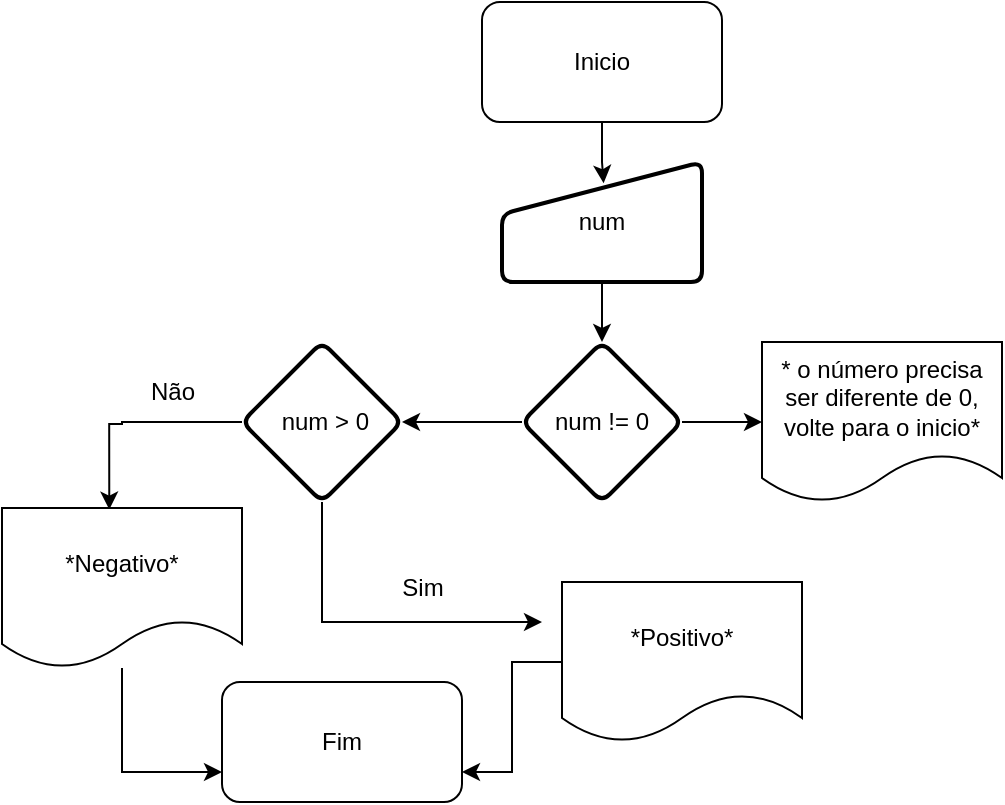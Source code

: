 <mxfile version="25.0.2">
  <diagram name="Página-1" id="qTdA-Vkch1A5TrW0gc-I">
    <mxGraphModel dx="1276" dy="614" grid="1" gridSize="10" guides="1" tooltips="1" connect="1" arrows="1" fold="1" page="1" pageScale="1" pageWidth="827" pageHeight="1169" math="0" shadow="0">
      <root>
        <mxCell id="0" />
        <mxCell id="1" parent="0" />
        <mxCell id="yJlPBFwwSx-vVAK7aMHo-2" style="edgeStyle=orthogonalEdgeStyle;rounded=0;orthogonalLoop=1;jettySize=auto;html=1;entryX=0.508;entryY=0.177;entryDx=0;entryDy=0;entryPerimeter=0;" edge="1" parent="1" source="yJlPBFwwSx-vVAK7aMHo-1" target="yJlPBFwwSx-vVAK7aMHo-3">
          <mxGeometry relative="1" as="geometry">
            <mxPoint x="380" y="130" as="targetPoint" />
          </mxGeometry>
        </mxCell>
        <mxCell id="yJlPBFwwSx-vVAK7aMHo-1" value="Inicio" style="rounded=1;whiteSpace=wrap;html=1;" vertex="1" parent="1">
          <mxGeometry x="320" y="10" width="120" height="60" as="geometry" />
        </mxCell>
        <mxCell id="yJlPBFwwSx-vVAK7aMHo-6" value="" style="edgeStyle=orthogonalEdgeStyle;rounded=0;orthogonalLoop=1;jettySize=auto;html=1;" edge="1" parent="1" source="yJlPBFwwSx-vVAK7aMHo-3" target="yJlPBFwwSx-vVAK7aMHo-5">
          <mxGeometry relative="1" as="geometry" />
        </mxCell>
        <mxCell id="yJlPBFwwSx-vVAK7aMHo-3" value="num" style="html=1;strokeWidth=2;shape=manualInput;whiteSpace=wrap;rounded=1;size=26;arcSize=11;" vertex="1" parent="1">
          <mxGeometry x="330" y="90" width="100" height="60" as="geometry" />
        </mxCell>
        <mxCell id="yJlPBFwwSx-vVAK7aMHo-9" value="" style="edgeStyle=orthogonalEdgeStyle;rounded=0;orthogonalLoop=1;jettySize=auto;html=1;" edge="1" parent="1" source="yJlPBFwwSx-vVAK7aMHo-5" target="yJlPBFwwSx-vVAK7aMHo-8">
          <mxGeometry relative="1" as="geometry" />
        </mxCell>
        <mxCell id="yJlPBFwwSx-vVAK7aMHo-19" style="edgeStyle=orthogonalEdgeStyle;rounded=0;orthogonalLoop=1;jettySize=auto;html=1;entryX=0;entryY=0.5;entryDx=0;entryDy=0;" edge="1" parent="1" source="yJlPBFwwSx-vVAK7aMHo-5" target="yJlPBFwwSx-vVAK7aMHo-18">
          <mxGeometry relative="1" as="geometry" />
        </mxCell>
        <mxCell id="yJlPBFwwSx-vVAK7aMHo-5" value="num != 0" style="rhombus;whiteSpace=wrap;html=1;strokeWidth=2;rounded=1;arcSize=11;" vertex="1" parent="1">
          <mxGeometry x="340" y="180" width="80" height="80" as="geometry" />
        </mxCell>
        <mxCell id="yJlPBFwwSx-vVAK7aMHo-15" style="edgeStyle=orthogonalEdgeStyle;rounded=0;orthogonalLoop=1;jettySize=auto;html=1;" edge="1" parent="1" source="yJlPBFwwSx-vVAK7aMHo-8">
          <mxGeometry relative="1" as="geometry">
            <mxPoint x="350" y="320" as="targetPoint" />
            <Array as="points">
              <mxPoint x="240" y="320" />
            </Array>
          </mxGeometry>
        </mxCell>
        <mxCell id="yJlPBFwwSx-vVAK7aMHo-22" style="edgeStyle=orthogonalEdgeStyle;rounded=0;orthogonalLoop=1;jettySize=auto;html=1;entryX=0.447;entryY=0.01;entryDx=0;entryDy=0;entryPerimeter=0;" edge="1" parent="1" source="yJlPBFwwSx-vVAK7aMHo-8" target="yJlPBFwwSx-vVAK7aMHo-16">
          <mxGeometry relative="1" as="geometry">
            <mxPoint x="130" y="220" as="targetPoint" />
            <Array as="points">
              <mxPoint x="140" y="220" />
              <mxPoint x="140" y="221" />
              <mxPoint x="134" y="221" />
            </Array>
          </mxGeometry>
        </mxCell>
        <mxCell id="yJlPBFwwSx-vVAK7aMHo-8" value="&amp;nbsp;num &amp;gt; 0" style="rhombus;whiteSpace=wrap;html=1;strokeWidth=2;rounded=1;arcSize=11;" vertex="1" parent="1">
          <mxGeometry x="200" y="180" width="80" height="80" as="geometry" />
        </mxCell>
        <mxCell id="yJlPBFwwSx-vVAK7aMHo-26" style="edgeStyle=orthogonalEdgeStyle;rounded=0;orthogonalLoop=1;jettySize=auto;html=1;entryX=0;entryY=0.75;entryDx=0;entryDy=0;" edge="1" parent="1" source="yJlPBFwwSx-vVAK7aMHo-16" target="yJlPBFwwSx-vVAK7aMHo-24">
          <mxGeometry relative="1" as="geometry" />
        </mxCell>
        <mxCell id="yJlPBFwwSx-vVAK7aMHo-16" value="*Negativo*" style="shape=document;whiteSpace=wrap;html=1;boundedLbl=1;" vertex="1" parent="1">
          <mxGeometry x="80" y="263" width="120" height="80" as="geometry" />
        </mxCell>
        <mxCell id="yJlPBFwwSx-vVAK7aMHo-25" style="edgeStyle=orthogonalEdgeStyle;rounded=0;orthogonalLoop=1;jettySize=auto;html=1;entryX=1;entryY=0.75;entryDx=0;entryDy=0;" edge="1" parent="1" source="yJlPBFwwSx-vVAK7aMHo-17" target="yJlPBFwwSx-vVAK7aMHo-24">
          <mxGeometry relative="1" as="geometry" />
        </mxCell>
        <mxCell id="yJlPBFwwSx-vVAK7aMHo-17" value="*Positivo*" style="shape=document;whiteSpace=wrap;html=1;boundedLbl=1;" vertex="1" parent="1">
          <mxGeometry x="360" y="300" width="120" height="80" as="geometry" />
        </mxCell>
        <mxCell id="yJlPBFwwSx-vVAK7aMHo-18" value="* o número precisa ser diferente de 0, volte para o inicio*" style="shape=document;whiteSpace=wrap;html=1;boundedLbl=1;" vertex="1" parent="1">
          <mxGeometry x="460" y="180" width="120" height="80" as="geometry" />
        </mxCell>
        <mxCell id="yJlPBFwwSx-vVAK7aMHo-20" value="Sim" style="text;html=1;align=center;verticalAlign=middle;resizable=0;points=[];autosize=1;strokeColor=none;fillColor=none;" vertex="1" parent="1">
          <mxGeometry x="270" y="288" width="40" height="30" as="geometry" />
        </mxCell>
        <mxCell id="yJlPBFwwSx-vVAK7aMHo-23" value="Não" style="text;html=1;align=center;verticalAlign=middle;resizable=0;points=[];autosize=1;strokeColor=none;fillColor=none;" vertex="1" parent="1">
          <mxGeometry x="140" y="190" width="50" height="30" as="geometry" />
        </mxCell>
        <mxCell id="yJlPBFwwSx-vVAK7aMHo-24" value="Fim" style="rounded=1;whiteSpace=wrap;html=1;" vertex="1" parent="1">
          <mxGeometry x="190" y="350" width="120" height="60" as="geometry" />
        </mxCell>
      </root>
    </mxGraphModel>
  </diagram>
</mxfile>
